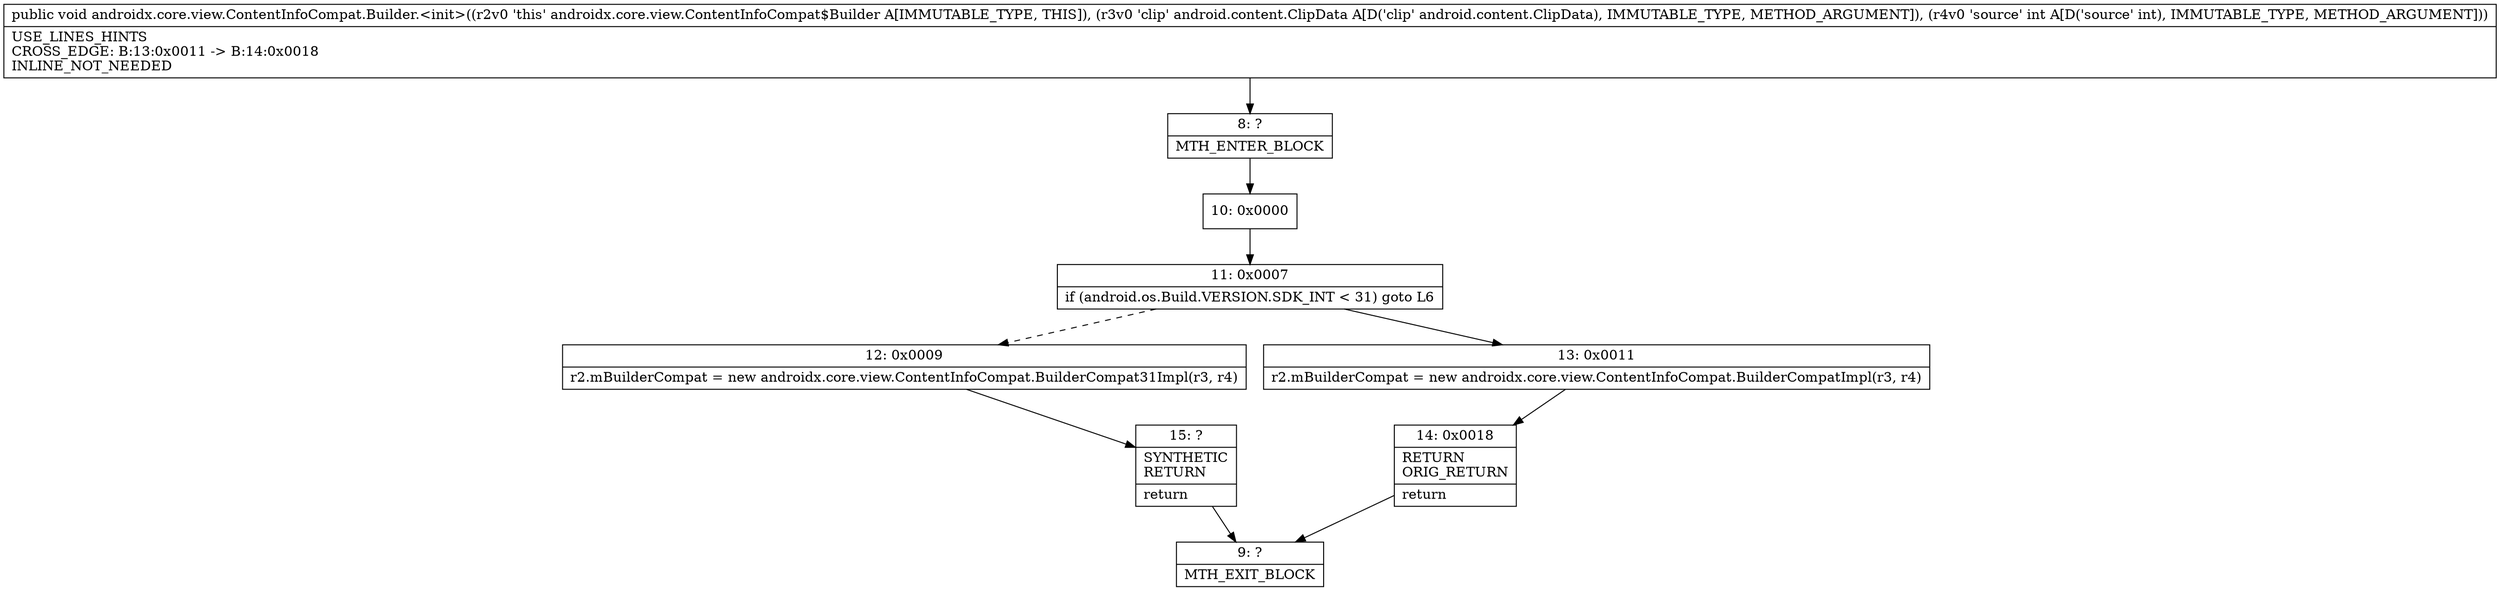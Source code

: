 digraph "CFG forandroidx.core.view.ContentInfoCompat.Builder.\<init\>(Landroid\/content\/ClipData;I)V" {
Node_8 [shape=record,label="{8\:\ ?|MTH_ENTER_BLOCK\l}"];
Node_10 [shape=record,label="{10\:\ 0x0000}"];
Node_11 [shape=record,label="{11\:\ 0x0007|if (android.os.Build.VERSION.SDK_INT \< 31) goto L6\l}"];
Node_12 [shape=record,label="{12\:\ 0x0009|r2.mBuilderCompat = new androidx.core.view.ContentInfoCompat.BuilderCompat31Impl(r3, r4)\l}"];
Node_15 [shape=record,label="{15\:\ ?|SYNTHETIC\lRETURN\l|return\l}"];
Node_9 [shape=record,label="{9\:\ ?|MTH_EXIT_BLOCK\l}"];
Node_13 [shape=record,label="{13\:\ 0x0011|r2.mBuilderCompat = new androidx.core.view.ContentInfoCompat.BuilderCompatImpl(r3, r4)\l}"];
Node_14 [shape=record,label="{14\:\ 0x0018|RETURN\lORIG_RETURN\l|return\l}"];
MethodNode[shape=record,label="{public void androidx.core.view.ContentInfoCompat.Builder.\<init\>((r2v0 'this' androidx.core.view.ContentInfoCompat$Builder A[IMMUTABLE_TYPE, THIS]), (r3v0 'clip' android.content.ClipData A[D('clip' android.content.ClipData), IMMUTABLE_TYPE, METHOD_ARGUMENT]), (r4v0 'source' int A[D('source' int), IMMUTABLE_TYPE, METHOD_ARGUMENT]))  | USE_LINES_HINTS\lCROSS_EDGE: B:13:0x0011 \-\> B:14:0x0018\lINLINE_NOT_NEEDED\l}"];
MethodNode -> Node_8;Node_8 -> Node_10;
Node_10 -> Node_11;
Node_11 -> Node_12[style=dashed];
Node_11 -> Node_13;
Node_12 -> Node_15;
Node_15 -> Node_9;
Node_13 -> Node_14;
Node_14 -> Node_9;
}

